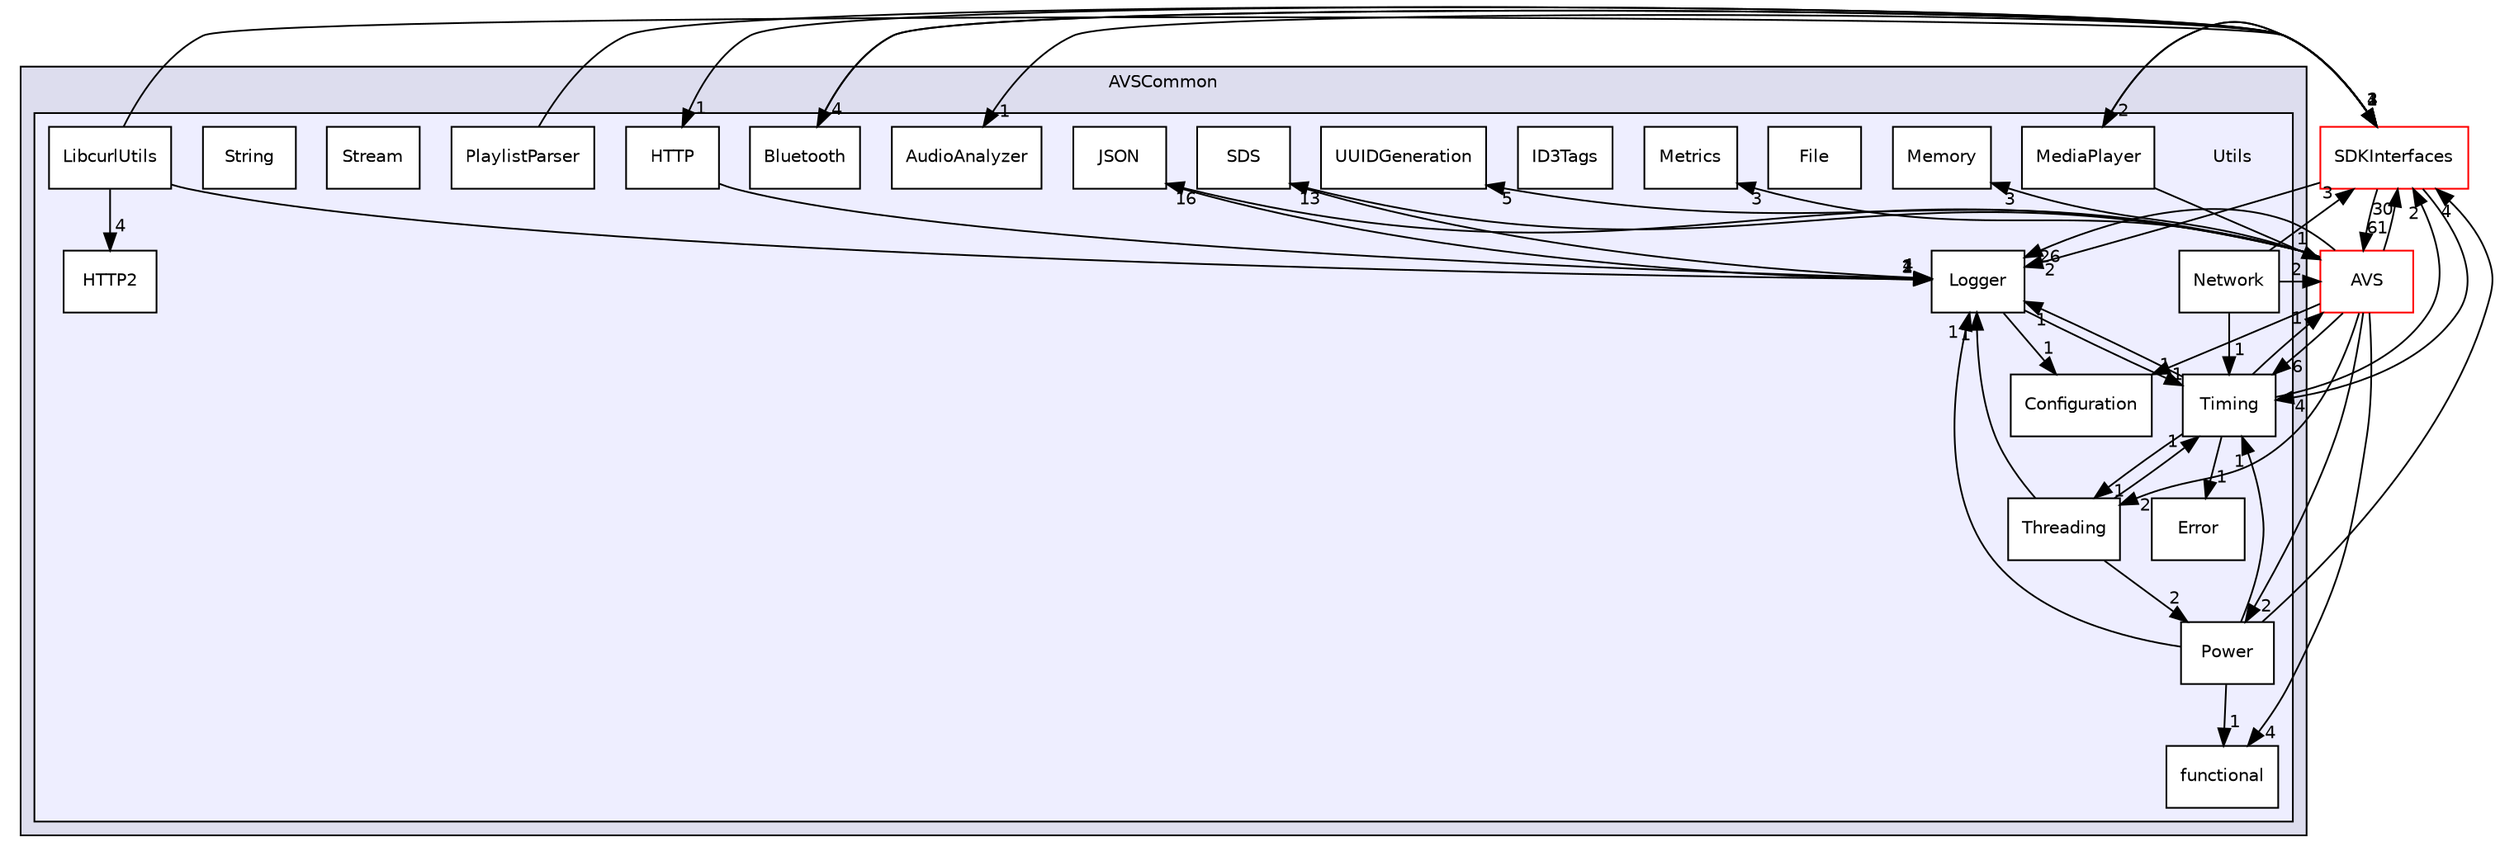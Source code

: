 digraph "/workplace/avs-device-sdk/AVSCommon/Utils/include/AVSCommon/Utils" {
  compound=true
  node [ fontsize="10", fontname="Helvetica"];
  edge [ labelfontsize="10", labelfontname="Helvetica"];
  subgraph clusterdir_ced5fe410515ed61d81f9a22ef3eef03 {
    graph [ bgcolor="#ddddee", pencolor="black", label="AVSCommon" fontname="Helvetica", fontsize="10", URL="dir_ced5fe410515ed61d81f9a22ef3eef03.html"]
  subgraph clusterdir_ee116be5d1129358ffaec72096859541 {
    graph [ bgcolor="#eeeeff", pencolor="black", label="" URL="dir_ee116be5d1129358ffaec72096859541.html"];
    dir_ee116be5d1129358ffaec72096859541 [shape=plaintext label="Utils"];
    dir_d472e5375eb6134b455bd2fc8ba04277 [shape=box label="AudioAnalyzer" color="black" fillcolor="white" style="filled" URL="dir_d472e5375eb6134b455bd2fc8ba04277.html"];
    dir_6eadaab29cdb7047f6853df6d41739df [shape=box label="Bluetooth" color="black" fillcolor="white" style="filled" URL="dir_6eadaab29cdb7047f6853df6d41739df.html"];
    dir_afaa3f3d841804ab5aeaebc7aa06ead7 [shape=box label="Configuration" color="black" fillcolor="white" style="filled" URL="dir_afaa3f3d841804ab5aeaebc7aa06ead7.html"];
    dir_d508a0eab6b76134c567d58373fd733b [shape=box label="Error" color="black" fillcolor="white" style="filled" URL="dir_d508a0eab6b76134c567d58373fd733b.html"];
    dir_9a98853513cdd8530cb150a5b3497472 [shape=box label="File" color="black" fillcolor="white" style="filled" URL="dir_9a98853513cdd8530cb150a5b3497472.html"];
    dir_b1ce483046d32a8e8b3f8295633729f3 [shape=box label="functional" color="black" fillcolor="white" style="filled" URL="dir_b1ce483046d32a8e8b3f8295633729f3.html"];
    dir_6824e81d298af54a27a92358c374ca3f [shape=box label="HTTP" color="black" fillcolor="white" style="filled" URL="dir_6824e81d298af54a27a92358c374ca3f.html"];
    dir_0bf0f45007ff5e6885dc23c0041db988 [shape=box label="HTTP2" color="black" fillcolor="white" style="filled" URL="dir_0bf0f45007ff5e6885dc23c0041db988.html"];
    dir_6276b4641a105699632fac85495041dc [shape=box label="ID3Tags" color="black" fillcolor="white" style="filled" URL="dir_6276b4641a105699632fac85495041dc.html"];
    dir_0d18bb5cbb27caa99038f34bcb9451a4 [shape=box label="JSON" color="black" fillcolor="white" style="filled" URL="dir_0d18bb5cbb27caa99038f34bcb9451a4.html"];
    dir_6ba3b1a153b1f9de381c75d191edb957 [shape=box label="LibcurlUtils" color="black" fillcolor="white" style="filled" URL="dir_6ba3b1a153b1f9de381c75d191edb957.html"];
    dir_432ae366851f981ad5bcb252f92369c5 [shape=box label="Logger" color="black" fillcolor="white" style="filled" URL="dir_432ae366851f981ad5bcb252f92369c5.html"];
    dir_2255c9d1605cd31ab93ea032c5611101 [shape=box label="MediaPlayer" color="black" fillcolor="white" style="filled" URL="dir_2255c9d1605cd31ab93ea032c5611101.html"];
    dir_0e8af6b478d9d3942030011489161c8b [shape=box label="Memory" color="black" fillcolor="white" style="filled" URL="dir_0e8af6b478d9d3942030011489161c8b.html"];
    dir_4398b51ec119b9a3535b448a68927181 [shape=box label="Metrics" color="black" fillcolor="white" style="filled" URL="dir_4398b51ec119b9a3535b448a68927181.html"];
    dir_dbe039fff42e2d877b5ec0e1d41c9acd [shape=box label="Network" color="black" fillcolor="white" style="filled" URL="dir_dbe039fff42e2d877b5ec0e1d41c9acd.html"];
    dir_24c3f910f9d895f5de3568ccc8f968a4 [shape=box label="PlaylistParser" color="black" fillcolor="white" style="filled" URL="dir_24c3f910f9d895f5de3568ccc8f968a4.html"];
    dir_e3c59eaf8079fe2bcde317b60ab0c7a2 [shape=box label="Power" color="black" fillcolor="white" style="filled" URL="dir_e3c59eaf8079fe2bcde317b60ab0c7a2.html"];
    dir_67f252838b28d15e64579aa37f54606c [shape=box label="SDS" color="black" fillcolor="white" style="filled" URL="dir_67f252838b28d15e64579aa37f54606c.html"];
    dir_ec2c7a82652b9fdd3629a370bcf5850b [shape=box label="Stream" color="black" fillcolor="white" style="filled" URL="dir_ec2c7a82652b9fdd3629a370bcf5850b.html"];
    dir_3a483a83431ac924abcf278c839947d0 [shape=box label="String" color="black" fillcolor="white" style="filled" URL="dir_3a483a83431ac924abcf278c839947d0.html"];
    dir_28c38612a2e19c2720cd1287ea8c9ceb [shape=box label="Threading" color="black" fillcolor="white" style="filled" URL="dir_28c38612a2e19c2720cd1287ea8c9ceb.html"];
    dir_b87968e904c49b1e151e63fd16be423f [shape=box label="Timing" color="black" fillcolor="white" style="filled" URL="dir_b87968e904c49b1e151e63fd16be423f.html"];
    dir_fa57286f413a8ff2261f39d3dc5aff6c [shape=box label="UUIDGeneration" color="black" fillcolor="white" style="filled" URL="dir_fa57286f413a8ff2261f39d3dc5aff6c.html"];
  }
  }
  dir_80711c2a226d5fced33fce22558d3784 [shape=box label="AVS" fillcolor="white" style="filled" color="red" URL="dir_80711c2a226d5fced33fce22558d3784.html"];
  dir_97afc8111b754cf401b73024f872f45d [shape=box label="SDKInterfaces" fillcolor="white" style="filled" color="red" URL="dir_97afc8111b754cf401b73024f872f45d.html"];
  dir_6824e81d298af54a27a92358c374ca3f->dir_432ae366851f981ad5bcb252f92369c5 [headlabel="1", labeldistance=1.5 headhref="dir_000201_000206.html"];
  dir_28c38612a2e19c2720cd1287ea8c9ceb->dir_432ae366851f981ad5bcb252f92369c5 [headlabel="1", labeldistance=1.5 headhref="dir_000216_000206.html"];
  dir_28c38612a2e19c2720cd1287ea8c9ceb->dir_b87968e904c49b1e151e63fd16be423f [headlabel="1", labeldistance=1.5 headhref="dir_000216_000217.html"];
  dir_28c38612a2e19c2720cd1287ea8c9ceb->dir_e3c59eaf8079fe2bcde317b60ab0c7a2 [headlabel="2", labeldistance=1.5 headhref="dir_000216_000212.html"];
  dir_6ba3b1a153b1f9de381c75d191edb957->dir_432ae366851f981ad5bcb252f92369c5 [headlabel="2", labeldistance=1.5 headhref="dir_000205_000206.html"];
  dir_6ba3b1a153b1f9de381c75d191edb957->dir_97afc8111b754cf401b73024f872f45d [headlabel="3", labeldistance=1.5 headhref="dir_000205_000018.html"];
  dir_6ba3b1a153b1f9de381c75d191edb957->dir_0bf0f45007ff5e6885dc23c0041db988 [headlabel="4", labeldistance=1.5 headhref="dir_000205_000202.html"];
  dir_432ae366851f981ad5bcb252f92369c5->dir_b87968e904c49b1e151e63fd16be423f [headlabel="1", labeldistance=1.5 headhref="dir_000206_000217.html"];
  dir_432ae366851f981ad5bcb252f92369c5->dir_afaa3f3d841804ab5aeaebc7aa06ead7 [headlabel="1", labeldistance=1.5 headhref="dir_000206_000197.html"];
  dir_80711c2a226d5fced33fce22558d3784->dir_28c38612a2e19c2720cd1287ea8c9ceb [headlabel="2", labeldistance=1.5 headhref="dir_000143_000216.html"];
  dir_80711c2a226d5fced33fce22558d3784->dir_432ae366851f981ad5bcb252f92369c5 [headlabel="26", labeldistance=1.5 headhref="dir_000143_000206.html"];
  dir_80711c2a226d5fced33fce22558d3784->dir_fa57286f413a8ff2261f39d3dc5aff6c [headlabel="5", labeldistance=1.5 headhref="dir_000143_000222.html"];
  dir_80711c2a226d5fced33fce22558d3784->dir_b87968e904c49b1e151e63fd16be423f [headlabel="6", labeldistance=1.5 headhref="dir_000143_000217.html"];
  dir_80711c2a226d5fced33fce22558d3784->dir_4398b51ec119b9a3535b448a68927181 [headlabel="3", labeldistance=1.5 headhref="dir_000143_000209.html"];
  dir_80711c2a226d5fced33fce22558d3784->dir_97afc8111b754cf401b73024f872f45d [headlabel="30", labeldistance=1.5 headhref="dir_000143_000018.html"];
  dir_80711c2a226d5fced33fce22558d3784->dir_b1ce483046d32a8e8b3f8295633729f3 [headlabel="4", labeldistance=1.5 headhref="dir_000143_000200.html"];
  dir_80711c2a226d5fced33fce22558d3784->dir_0d18bb5cbb27caa99038f34bcb9451a4 [headlabel="16", labeldistance=1.5 headhref="dir_000143_000204.html"];
  dir_80711c2a226d5fced33fce22558d3784->dir_67f252838b28d15e64579aa37f54606c [headlabel="13", labeldistance=1.5 headhref="dir_000143_000213.html"];
  dir_80711c2a226d5fced33fce22558d3784->dir_afaa3f3d841804ab5aeaebc7aa06ead7 [headlabel="1", labeldistance=1.5 headhref="dir_000143_000197.html"];
  dir_80711c2a226d5fced33fce22558d3784->dir_0e8af6b478d9d3942030011489161c8b [headlabel="3", labeldistance=1.5 headhref="dir_000143_000208.html"];
  dir_80711c2a226d5fced33fce22558d3784->dir_e3c59eaf8079fe2bcde317b60ab0c7a2 [headlabel="2", labeldistance=1.5 headhref="dir_000143_000212.html"];
  dir_b87968e904c49b1e151e63fd16be423f->dir_d508a0eab6b76134c567d58373fd733b [headlabel="1", labeldistance=1.5 headhref="dir_000217_000198.html"];
  dir_b87968e904c49b1e151e63fd16be423f->dir_28c38612a2e19c2720cd1287ea8c9ceb [headlabel="1", labeldistance=1.5 headhref="dir_000217_000216.html"];
  dir_b87968e904c49b1e151e63fd16be423f->dir_432ae366851f981ad5bcb252f92369c5 [headlabel="1", labeldistance=1.5 headhref="dir_000217_000206.html"];
  dir_b87968e904c49b1e151e63fd16be423f->dir_80711c2a226d5fced33fce22558d3784 [headlabel="1", labeldistance=1.5 headhref="dir_000217_000143.html"];
  dir_b87968e904c49b1e151e63fd16be423f->dir_97afc8111b754cf401b73024f872f45d [headlabel="2", labeldistance=1.5 headhref="dir_000217_000018.html"];
  dir_2255c9d1605cd31ab93ea032c5611101->dir_80711c2a226d5fced33fce22558d3784 [headlabel="1", labeldistance=1.5 headhref="dir_000207_000143.html"];
  dir_2255c9d1605cd31ab93ea032c5611101->dir_97afc8111b754cf401b73024f872f45d [headlabel="2", labeldistance=1.5 headhref="dir_000207_000018.html"];
  dir_97afc8111b754cf401b73024f872f45d->dir_6824e81d298af54a27a92358c374ca3f [headlabel="1", labeldistance=1.5 headhref="dir_000018_000201.html"];
  dir_97afc8111b754cf401b73024f872f45d->dir_432ae366851f981ad5bcb252f92369c5 [headlabel="2", labeldistance=1.5 headhref="dir_000018_000206.html"];
  dir_97afc8111b754cf401b73024f872f45d->dir_d472e5375eb6134b455bd2fc8ba04277 [headlabel="1", labeldistance=1.5 headhref="dir_000018_000195.html"];
  dir_97afc8111b754cf401b73024f872f45d->dir_80711c2a226d5fced33fce22558d3784 [headlabel="61", labeldistance=1.5 headhref="dir_000018_000143.html"];
  dir_97afc8111b754cf401b73024f872f45d->dir_b87968e904c49b1e151e63fd16be423f [headlabel="4", labeldistance=1.5 headhref="dir_000018_000217.html"];
  dir_97afc8111b754cf401b73024f872f45d->dir_2255c9d1605cd31ab93ea032c5611101 [headlabel="2", labeldistance=1.5 headhref="dir_000018_000207.html"];
  dir_97afc8111b754cf401b73024f872f45d->dir_6eadaab29cdb7047f6853df6d41739df [headlabel="4", labeldistance=1.5 headhref="dir_000018_000196.html"];
  dir_0d18bb5cbb27caa99038f34bcb9451a4->dir_432ae366851f981ad5bcb252f92369c5 [headlabel="1", labeldistance=1.5 headhref="dir_000204_000206.html"];
  dir_24c3f910f9d895f5de3568ccc8f968a4->dir_97afc8111b754cf401b73024f872f45d [headlabel="1", labeldistance=1.5 headhref="dir_000211_000018.html"];
  dir_67f252838b28d15e64579aa37f54606c->dir_432ae366851f981ad5bcb252f92369c5 [headlabel="4", labeldistance=1.5 headhref="dir_000213_000206.html"];
  dir_6eadaab29cdb7047f6853df6d41739df->dir_97afc8111b754cf401b73024f872f45d [headlabel="4", labeldistance=1.5 headhref="dir_000196_000018.html"];
  dir_dbe039fff42e2d877b5ec0e1d41c9acd->dir_80711c2a226d5fced33fce22558d3784 [headlabel="2", labeldistance=1.5 headhref="dir_000210_000143.html"];
  dir_dbe039fff42e2d877b5ec0e1d41c9acd->dir_b87968e904c49b1e151e63fd16be423f [headlabel="1", labeldistance=1.5 headhref="dir_000210_000217.html"];
  dir_dbe039fff42e2d877b5ec0e1d41c9acd->dir_97afc8111b754cf401b73024f872f45d [headlabel="3", labeldistance=1.5 headhref="dir_000210_000018.html"];
  dir_e3c59eaf8079fe2bcde317b60ab0c7a2->dir_432ae366851f981ad5bcb252f92369c5 [headlabel="1", labeldistance=1.5 headhref="dir_000212_000206.html"];
  dir_e3c59eaf8079fe2bcde317b60ab0c7a2->dir_b87968e904c49b1e151e63fd16be423f [headlabel="1", labeldistance=1.5 headhref="dir_000212_000217.html"];
  dir_e3c59eaf8079fe2bcde317b60ab0c7a2->dir_97afc8111b754cf401b73024f872f45d [headlabel="4", labeldistance=1.5 headhref="dir_000212_000018.html"];
  dir_e3c59eaf8079fe2bcde317b60ab0c7a2->dir_b1ce483046d32a8e8b3f8295633729f3 [headlabel="1", labeldistance=1.5 headhref="dir_000212_000200.html"];
}

